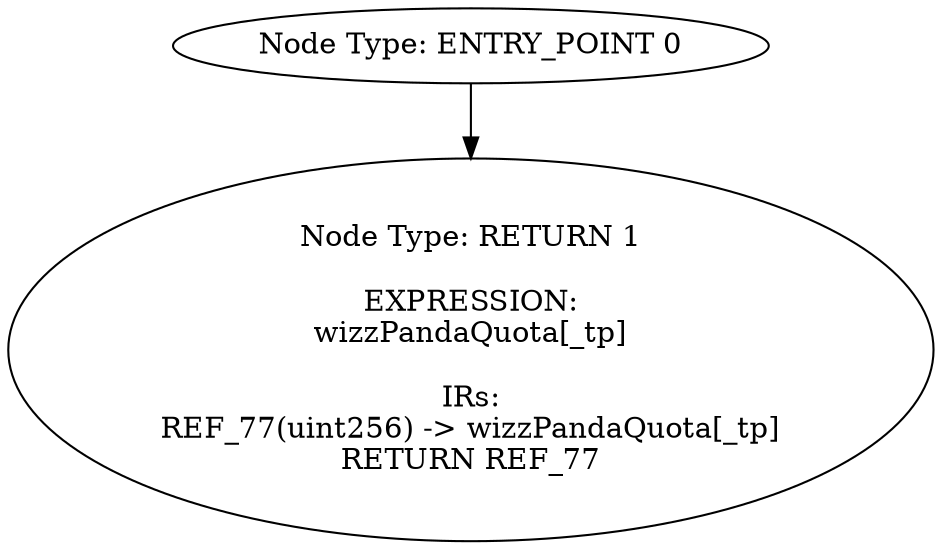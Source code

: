 digraph{
0[label="Node Type: ENTRY_POINT 0
"];
0->1;
1[label="Node Type: RETURN 1

EXPRESSION:
wizzPandaQuota[_tp]

IRs:
REF_77(uint256) -> wizzPandaQuota[_tp]
RETURN REF_77"];
}
